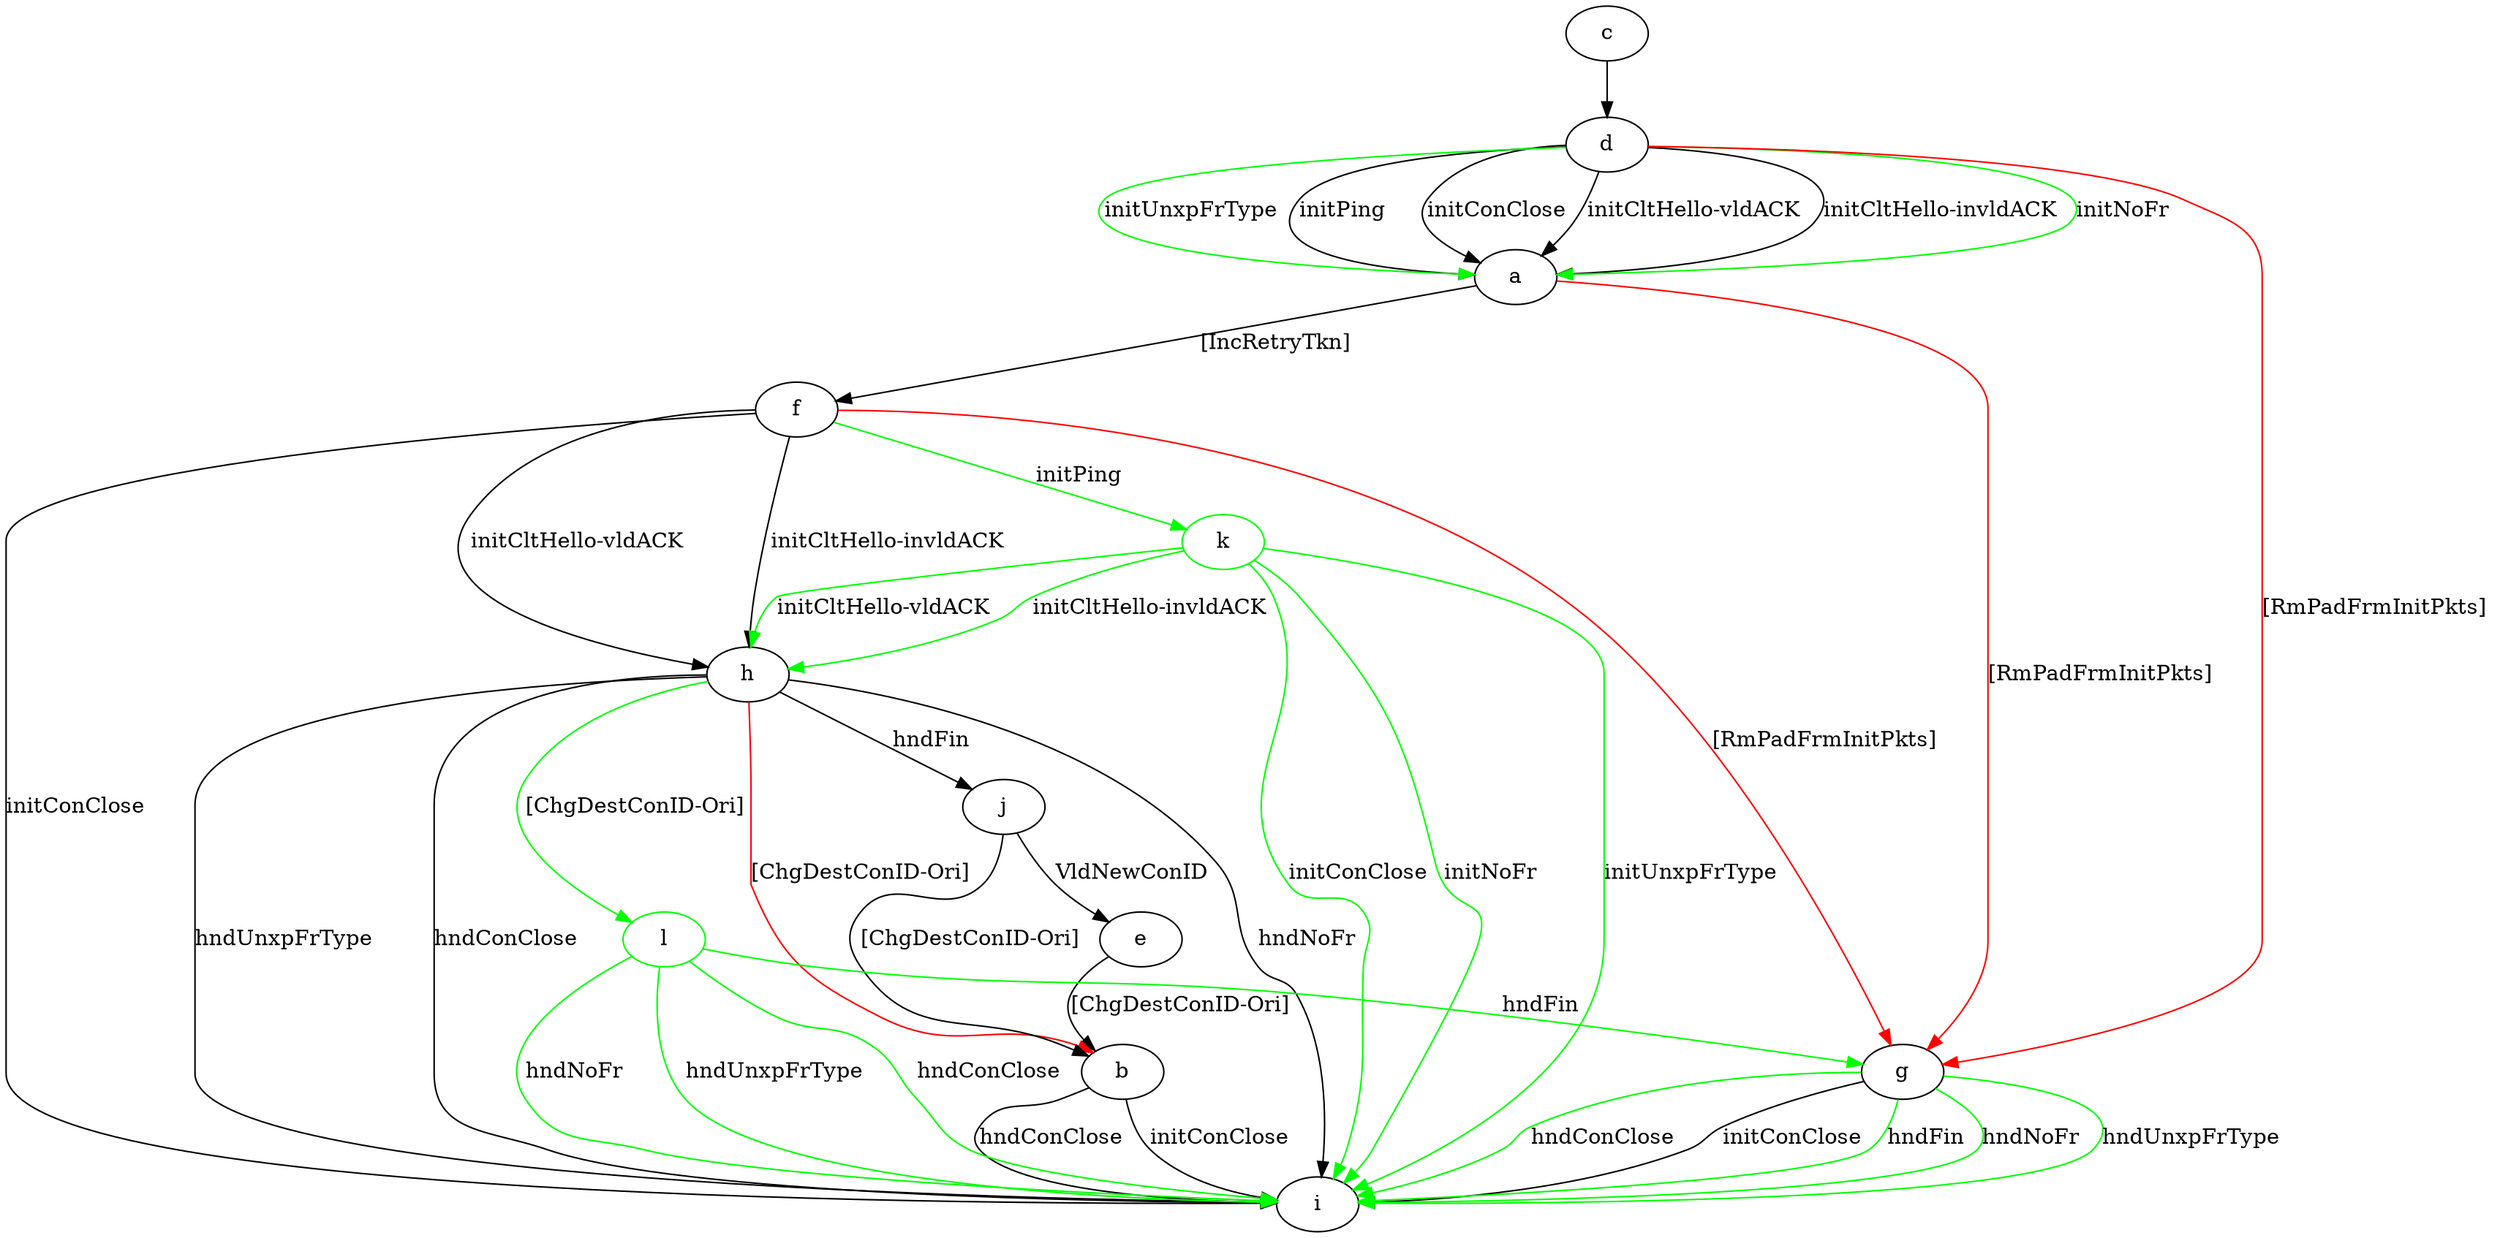 digraph "" {
	a -> f	[key=0,
		label="[IncRetryTkn] "];
	a -> g	[key=0,
		color=red,
		label="[RmPadFrmInitPkts] "];
	b -> i	[key=0,
		label="initConClose "];
	b -> i	[key=1,
		label="hndConClose "];
	c -> d	[key=0];
	d -> a	[key=0,
		label="initPing "];
	d -> a	[key=1,
		label="initConClose "];
	d -> a	[key=2,
		label="initCltHello-vldACK "];
	d -> a	[key=3,
		label="initCltHello-invldACK "];
	d -> a	[key=4,
		color=green,
		label="initNoFr "];
	d -> a	[key=5,
		color=green,
		label="initUnxpFrType "];
	d -> g	[key=0,
		color=red,
		label="[RmPadFrmInitPkts] "];
	e -> b	[key=0,
		label="[ChgDestConID-Ori] "];
	f -> g	[key=0,
		color=red,
		label="[RmPadFrmInitPkts] "];
	f -> h	[key=0,
		label="initCltHello-vldACK "];
	f -> h	[key=1,
		label="initCltHello-invldACK "];
	f -> i	[key=0,
		label="initConClose "];
	k	[color=green];
	f -> k	[key=0,
		color=green,
		label="initPing "];
	g -> i	[key=0,
		label="initConClose "];
	g -> i	[key=1,
		color=green,
		label="hndFin "];
	g -> i	[key=2,
		color=green,
		label="hndNoFr "];
	g -> i	[key=3,
		color=green,
		label="hndUnxpFrType "];
	g -> i	[key=4,
		color=green,
		label="hndConClose "];
	h -> b	[key=0,
		color=red,
		label="[ChgDestConID-Ori] "];
	h -> i	[key=0,
		label="hndNoFr "];
	h -> i	[key=1,
		label="hndUnxpFrType "];
	h -> i	[key=2,
		label="hndConClose "];
	h -> j	[key=0,
		label="hndFin "];
	l	[color=green];
	h -> l	[key=0,
		color=green,
		label="[ChgDestConID-Ori] "];
	j -> b	[key=0,
		label="[ChgDestConID-Ori] "];
	j -> e	[key=0,
		label="VldNewConID "];
	k -> h	[key=0,
		color=green,
		label="initCltHello-vldACK "];
	k -> h	[key=1,
		color=green,
		label="initCltHello-invldACK "];
	k -> i	[key=0,
		color=green,
		label="initConClose "];
	k -> i	[key=1,
		color=green,
		label="initNoFr "];
	k -> i	[key=2,
		color=green,
		label="initUnxpFrType "];
	l -> g	[key=0,
		color=green,
		label="hndFin "];
	l -> i	[key=0,
		color=green,
		label="hndNoFr "];
	l -> i	[key=1,
		color=green,
		label="hndUnxpFrType "];
	l -> i	[key=2,
		color=green,
		label="hndConClose "];
}
